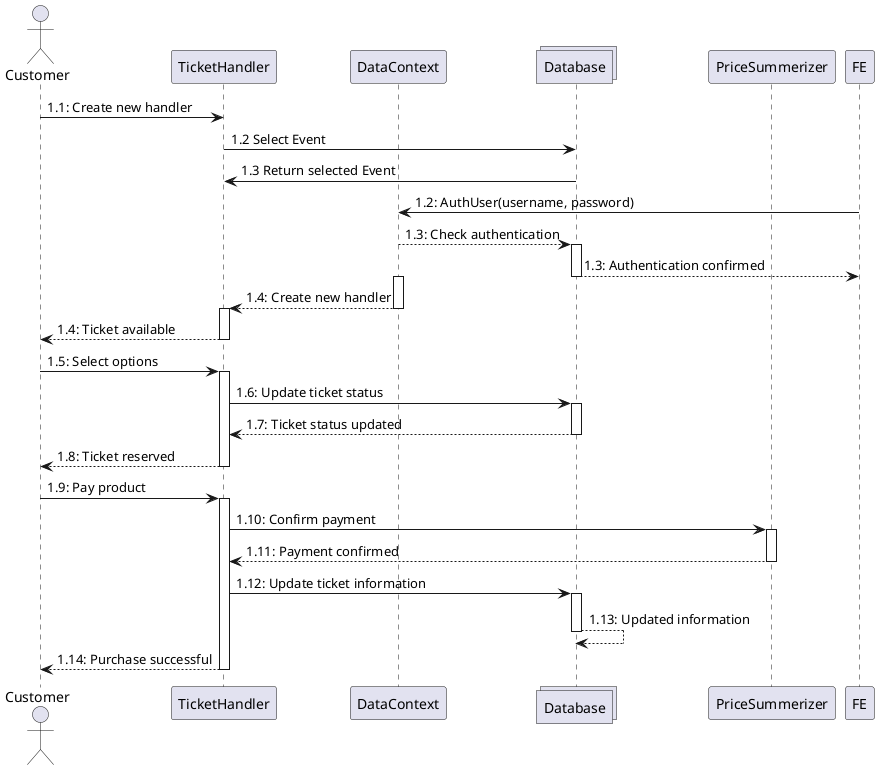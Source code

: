 @startuml
Actor Customer as C
Participant TicketHandler as T
Participant DataContext as DC
Participant PriceSummerizer as P
Collections Database as D
Entity PaymentService as P

C -> T: 1.1: Create new handler
T -> D: 1.2 Select Event
D -> T: 1.3 Return selected Event
FE -> DC: 1.2: AuthUser(username, password)
DC --> D: 1.3: Check authentication
activate D
D --> FE: 1.3: Authentication confirmed
deactivate D
activate DC
DC --> T: 1.4: Create new handler
deactivate DC

activate T
T --> C: 1.4: Ticket available
deactivate T

C -> T: 1.5: Select options
activate T
T -> D: 1.6: Update ticket status
activate D
D --> T: 1.7: Ticket status updated
deactivate D
T --> C: 1.8: Ticket reserved
deactivate T

C -> T: 1.9: Pay product
activate T
T -> P: 1.10: Confirm payment
activate P
P --> T: 1.11: Payment confirmed
deactivate P
T -> D: 1.12: Update ticket information
activate D
D --> D: 1.13: Updated information
deactivate D
T --> C: 1.14: Purchase successful
deactivate T
@enduml